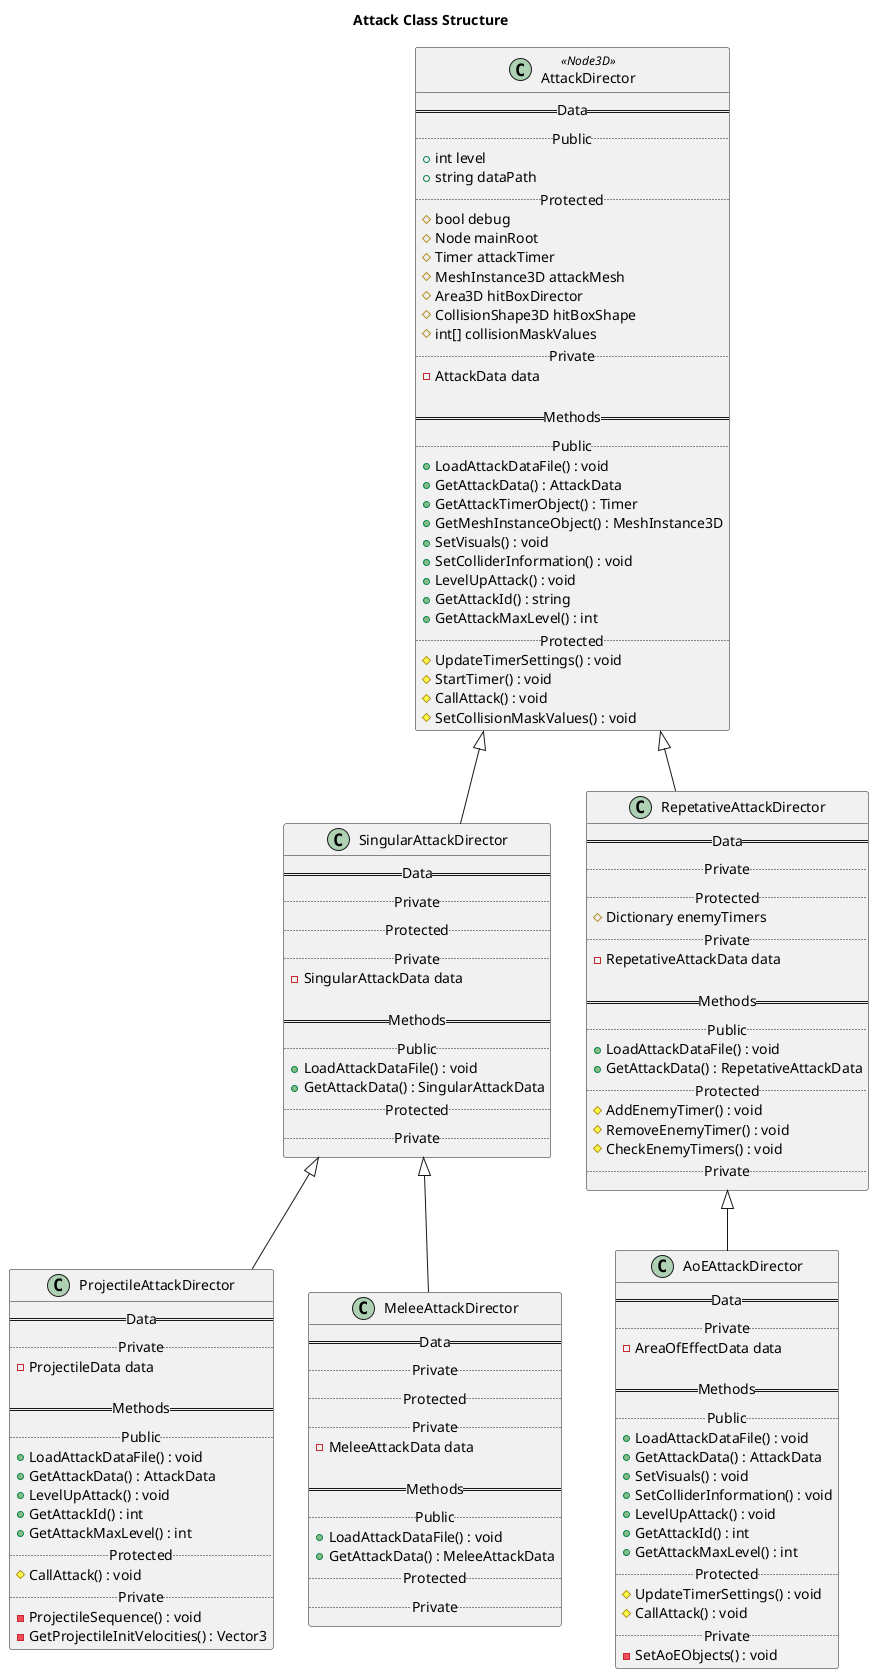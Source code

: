 @startuml Attack Class Structure

title Attack Class Structure

class AttackDirector <<Node3D>>{
    == Data ==
    .. Public ..
    + int level
    + string dataPath
    .. Protected ..
    # bool debug
    # Node mainRoot
    # Timer attackTimer
    # MeshInstance3D attackMesh
    # Area3D hitBoxDirector
    # CollisionShape3D hitBoxShape
    # int[] collisionMaskValues
    .. Private ..
    - AttackData data

    == Methods ==
    .. Public ..
    + LoadAttackDataFile() : void
    + GetAttackData() : AttackData
    + GetAttackTimerObject() : Timer
    + GetMeshInstanceObject() : MeshInstance3D
    + SetVisuals() : void
    + SetColliderInformation() : void
    + LevelUpAttack() : void
    + GetAttackId() : string
    + GetAttackMaxLevel() : int
    .. Protected ..
    # UpdateTimerSettings() : void
    # StartTimer() : void
    # CallAttack() : void
    # SetCollisionMaskValues() : void
}

class SingularAttackDirector {
    == Data ==
    .. Private ..
    .. Protected ..
    .. Private ..
    - SingularAttackData data

    == Methods ==
    .. Public ..
    + LoadAttackDataFile() : void
    + GetAttackData() : SingularAttackData
    .. Protected ..
    .. Private ..
}

class ProjectileAttackDirector {
    == Data ==
    .. Private ..
    - ProjectileData data

    == Methods ==
    .. Public ..
    + LoadAttackDataFile() : void
    + GetAttackData() : AttackData
    + LevelUpAttack() : void
    + GetAttackId() : int
    + GetAttackMaxLevel() : int
    .. Protected ..
    # CallAttack() : void
    .. Private ..
    - ProjectileSequence() : void
    - GetProjectileInitVelocities() : Vector3
}

class RepetativeAttackDirector {
    == Data ==
    .. Private ..
    .. Protected ..
    # Dictionary enemyTimers
    .. Private ..
    - RepetativeAttackData data

    == Methods ==
    .. Public ..
    + LoadAttackDataFile() : void
    + GetAttackData() : RepetativeAttackData
    .. Protected ..
    # AddEnemyTimer() : void
    # RemoveEnemyTimer() : void
    # CheckEnemyTimers() : void
    .. Private ..
}

class AoEAttackDirector {
    == Data ==
    .. Private ..
    - AreaOfEffectData data

    == Methods ==
    .. Public ..
    + LoadAttackDataFile() : void
    + GetAttackData() : AttackData
    + SetVisuals() : void
    + SetColliderInformation() : void
    + LevelUpAttack() : void
    + GetAttackId() : int
    + GetAttackMaxLevel() : int
    .. Protected ..
    # UpdateTimerSettings() : void
    # CallAttack() : void
    .. Private ..
    - SetAoEObjects() : void
}

class MeleeAttackDirector {
    == Data ==
    .. Private ..
    .. Protected ..
    .. Private ..
    - MeleeAttackData data

    == Methods ==
    .. Public ..
    + LoadAttackDataFile() : void
    + GetAttackData() : MeleeAttackData
    .. Protected ..
    .. Private ..
}

AttackDirector <|-- SingularAttackDirector
AttackDirector <|-- RepetativeAttackDirector
SingularAttackDirector <|-- ProjectileAttackDirector
SingularAttackDirector <|-- MeleeAttackDirector
RepetativeAttackDirector <|-- AoEAttackDirector


@enduml